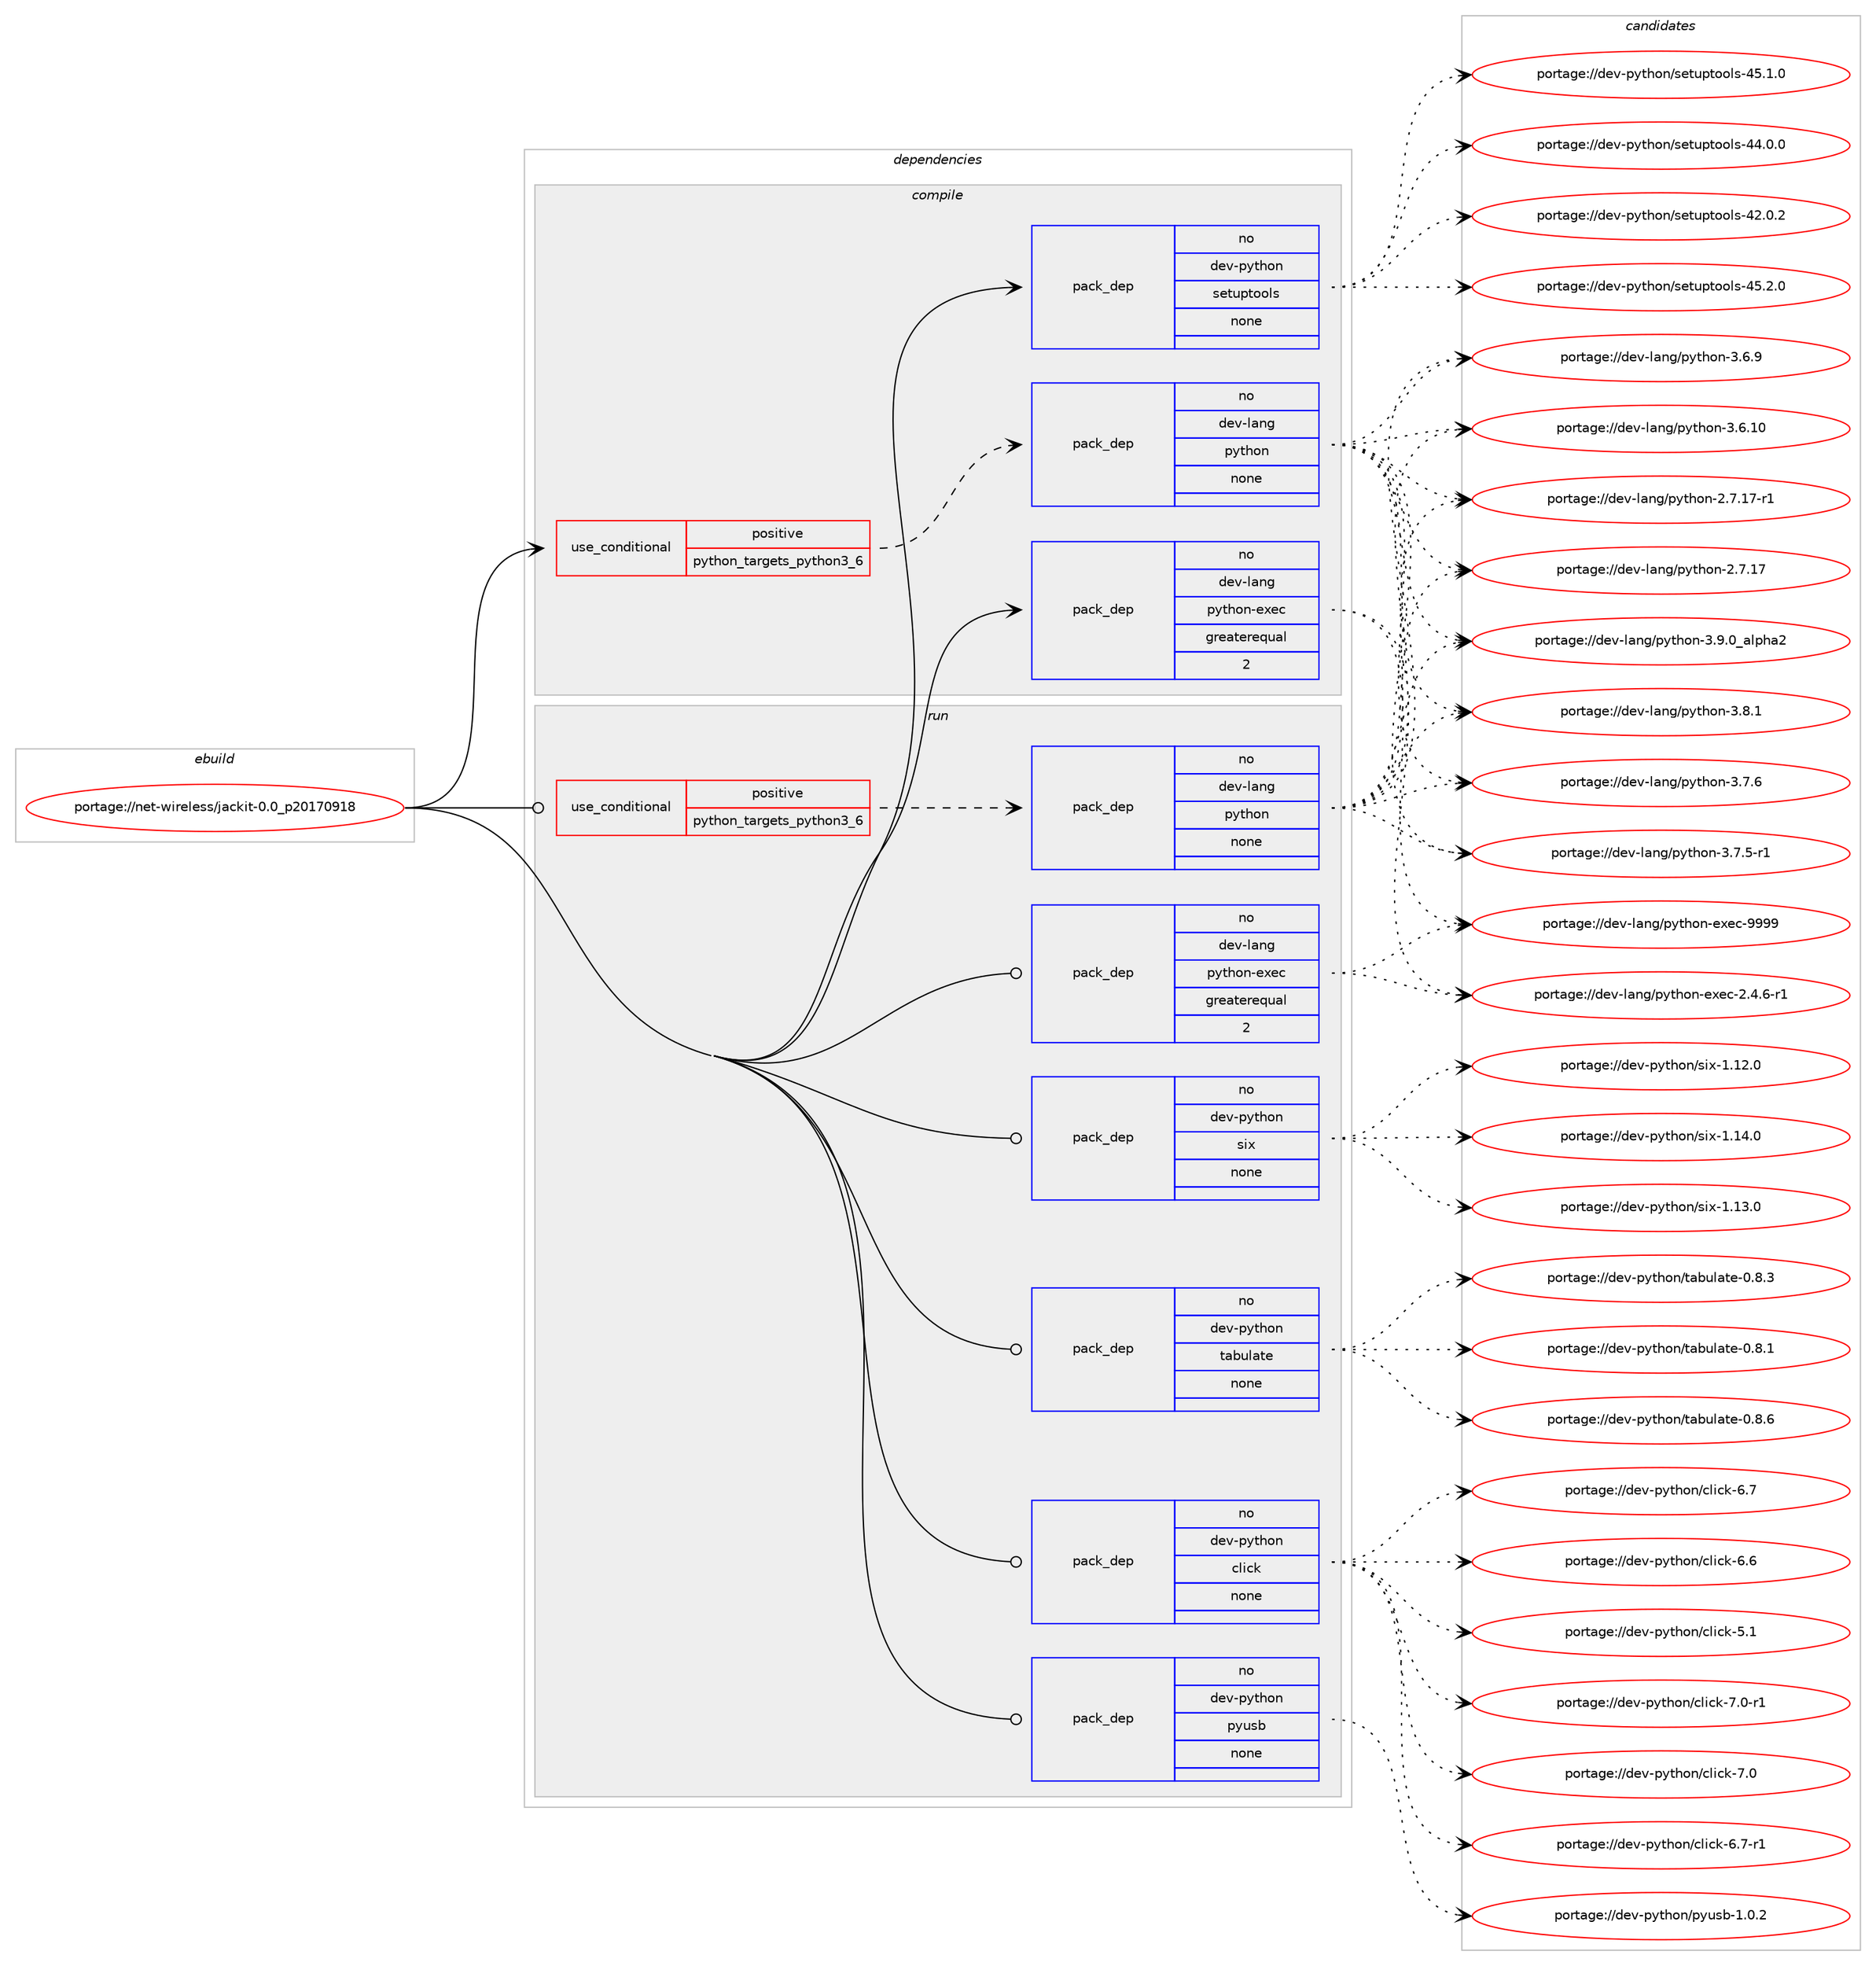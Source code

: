 digraph prolog {

# *************
# Graph options
# *************

newrank=true;
concentrate=true;
compound=true;
graph [rankdir=LR,fontname=Helvetica,fontsize=10,ranksep=1.5];#, ranksep=2.5, nodesep=0.2];
edge  [arrowhead=vee];
node  [fontname=Helvetica,fontsize=10];

# **********
# The ebuild
# **********

subgraph cluster_leftcol {
color=gray;
rank=same;
label=<<i>ebuild</i>>;
id [label="portage://net-wireless/jackit-0.0_p20170918", color=red, width=4, href="../net-wireless/jackit-0.0_p20170918.svg"];
}

# ****************
# The dependencies
# ****************

subgraph cluster_midcol {
color=gray;
label=<<i>dependencies</i>>;
subgraph cluster_compile {
fillcolor="#eeeeee";
style=filled;
label=<<i>compile</i>>;
subgraph cond21612 {
dependency110128 [label=<<TABLE BORDER="0" CELLBORDER="1" CELLSPACING="0" CELLPADDING="4"><TR><TD ROWSPAN="3" CELLPADDING="10">use_conditional</TD></TR><TR><TD>positive</TD></TR><TR><TD>python_targets_python3_6</TD></TR></TABLE>>, shape=none, color=red];
subgraph pack86704 {
dependency110129 [label=<<TABLE BORDER="0" CELLBORDER="1" CELLSPACING="0" CELLPADDING="4" WIDTH="220"><TR><TD ROWSPAN="6" CELLPADDING="30">pack_dep</TD></TR><TR><TD WIDTH="110">no</TD></TR><TR><TD>dev-lang</TD></TR><TR><TD>python</TD></TR><TR><TD>none</TD></TR><TR><TD></TD></TR></TABLE>>, shape=none, color=blue];
}
dependency110128:e -> dependency110129:w [weight=20,style="dashed",arrowhead="vee"];
}
id:e -> dependency110128:w [weight=20,style="solid",arrowhead="vee"];
subgraph pack86705 {
dependency110130 [label=<<TABLE BORDER="0" CELLBORDER="1" CELLSPACING="0" CELLPADDING="4" WIDTH="220"><TR><TD ROWSPAN="6" CELLPADDING="30">pack_dep</TD></TR><TR><TD WIDTH="110">no</TD></TR><TR><TD>dev-lang</TD></TR><TR><TD>python-exec</TD></TR><TR><TD>greaterequal</TD></TR><TR><TD>2</TD></TR></TABLE>>, shape=none, color=blue];
}
id:e -> dependency110130:w [weight=20,style="solid",arrowhead="vee"];
subgraph pack86706 {
dependency110131 [label=<<TABLE BORDER="0" CELLBORDER="1" CELLSPACING="0" CELLPADDING="4" WIDTH="220"><TR><TD ROWSPAN="6" CELLPADDING="30">pack_dep</TD></TR><TR><TD WIDTH="110">no</TD></TR><TR><TD>dev-python</TD></TR><TR><TD>setuptools</TD></TR><TR><TD>none</TD></TR><TR><TD></TD></TR></TABLE>>, shape=none, color=blue];
}
id:e -> dependency110131:w [weight=20,style="solid",arrowhead="vee"];
}
subgraph cluster_compileandrun {
fillcolor="#eeeeee";
style=filled;
label=<<i>compile and run</i>>;
}
subgraph cluster_run {
fillcolor="#eeeeee";
style=filled;
label=<<i>run</i>>;
subgraph cond21613 {
dependency110132 [label=<<TABLE BORDER="0" CELLBORDER="1" CELLSPACING="0" CELLPADDING="4"><TR><TD ROWSPAN="3" CELLPADDING="10">use_conditional</TD></TR><TR><TD>positive</TD></TR><TR><TD>python_targets_python3_6</TD></TR></TABLE>>, shape=none, color=red];
subgraph pack86707 {
dependency110133 [label=<<TABLE BORDER="0" CELLBORDER="1" CELLSPACING="0" CELLPADDING="4" WIDTH="220"><TR><TD ROWSPAN="6" CELLPADDING="30">pack_dep</TD></TR><TR><TD WIDTH="110">no</TD></TR><TR><TD>dev-lang</TD></TR><TR><TD>python</TD></TR><TR><TD>none</TD></TR><TR><TD></TD></TR></TABLE>>, shape=none, color=blue];
}
dependency110132:e -> dependency110133:w [weight=20,style="dashed",arrowhead="vee"];
}
id:e -> dependency110132:w [weight=20,style="solid",arrowhead="odot"];
subgraph pack86708 {
dependency110134 [label=<<TABLE BORDER="0" CELLBORDER="1" CELLSPACING="0" CELLPADDING="4" WIDTH="220"><TR><TD ROWSPAN="6" CELLPADDING="30">pack_dep</TD></TR><TR><TD WIDTH="110">no</TD></TR><TR><TD>dev-lang</TD></TR><TR><TD>python-exec</TD></TR><TR><TD>greaterequal</TD></TR><TR><TD>2</TD></TR></TABLE>>, shape=none, color=blue];
}
id:e -> dependency110134:w [weight=20,style="solid",arrowhead="odot"];
subgraph pack86709 {
dependency110135 [label=<<TABLE BORDER="0" CELLBORDER="1" CELLSPACING="0" CELLPADDING="4" WIDTH="220"><TR><TD ROWSPAN="6" CELLPADDING="30">pack_dep</TD></TR><TR><TD WIDTH="110">no</TD></TR><TR><TD>dev-python</TD></TR><TR><TD>click</TD></TR><TR><TD>none</TD></TR><TR><TD></TD></TR></TABLE>>, shape=none, color=blue];
}
id:e -> dependency110135:w [weight=20,style="solid",arrowhead="odot"];
subgraph pack86710 {
dependency110136 [label=<<TABLE BORDER="0" CELLBORDER="1" CELLSPACING="0" CELLPADDING="4" WIDTH="220"><TR><TD ROWSPAN="6" CELLPADDING="30">pack_dep</TD></TR><TR><TD WIDTH="110">no</TD></TR><TR><TD>dev-python</TD></TR><TR><TD>pyusb</TD></TR><TR><TD>none</TD></TR><TR><TD></TD></TR></TABLE>>, shape=none, color=blue];
}
id:e -> dependency110136:w [weight=20,style="solid",arrowhead="odot"];
subgraph pack86711 {
dependency110137 [label=<<TABLE BORDER="0" CELLBORDER="1" CELLSPACING="0" CELLPADDING="4" WIDTH="220"><TR><TD ROWSPAN="6" CELLPADDING="30">pack_dep</TD></TR><TR><TD WIDTH="110">no</TD></TR><TR><TD>dev-python</TD></TR><TR><TD>six</TD></TR><TR><TD>none</TD></TR><TR><TD></TD></TR></TABLE>>, shape=none, color=blue];
}
id:e -> dependency110137:w [weight=20,style="solid",arrowhead="odot"];
subgraph pack86712 {
dependency110138 [label=<<TABLE BORDER="0" CELLBORDER="1" CELLSPACING="0" CELLPADDING="4" WIDTH="220"><TR><TD ROWSPAN="6" CELLPADDING="30">pack_dep</TD></TR><TR><TD WIDTH="110">no</TD></TR><TR><TD>dev-python</TD></TR><TR><TD>tabulate</TD></TR><TR><TD>none</TD></TR><TR><TD></TD></TR></TABLE>>, shape=none, color=blue];
}
id:e -> dependency110138:w [weight=20,style="solid",arrowhead="odot"];
}
}

# **************
# The candidates
# **************

subgraph cluster_choices {
rank=same;
color=gray;
label=<<i>candidates</i>>;

subgraph choice86704 {
color=black;
nodesep=1;
choice10010111845108971101034711212111610411111045514657464895971081121049750 [label="portage://dev-lang/python-3.9.0_alpha2", color=red, width=4,href="../dev-lang/python-3.9.0_alpha2.svg"];
choice100101118451089711010347112121116104111110455146564649 [label="portage://dev-lang/python-3.8.1", color=red, width=4,href="../dev-lang/python-3.8.1.svg"];
choice100101118451089711010347112121116104111110455146554654 [label="portage://dev-lang/python-3.7.6", color=red, width=4,href="../dev-lang/python-3.7.6.svg"];
choice1001011184510897110103471121211161041111104551465546534511449 [label="portage://dev-lang/python-3.7.5-r1", color=red, width=4,href="../dev-lang/python-3.7.5-r1.svg"];
choice100101118451089711010347112121116104111110455146544657 [label="portage://dev-lang/python-3.6.9", color=red, width=4,href="../dev-lang/python-3.6.9.svg"];
choice10010111845108971101034711212111610411111045514654464948 [label="portage://dev-lang/python-3.6.10", color=red, width=4,href="../dev-lang/python-3.6.10.svg"];
choice100101118451089711010347112121116104111110455046554649554511449 [label="portage://dev-lang/python-2.7.17-r1", color=red, width=4,href="../dev-lang/python-2.7.17-r1.svg"];
choice10010111845108971101034711212111610411111045504655464955 [label="portage://dev-lang/python-2.7.17", color=red, width=4,href="../dev-lang/python-2.7.17.svg"];
dependency110129:e -> choice10010111845108971101034711212111610411111045514657464895971081121049750:w [style=dotted,weight="100"];
dependency110129:e -> choice100101118451089711010347112121116104111110455146564649:w [style=dotted,weight="100"];
dependency110129:e -> choice100101118451089711010347112121116104111110455146554654:w [style=dotted,weight="100"];
dependency110129:e -> choice1001011184510897110103471121211161041111104551465546534511449:w [style=dotted,weight="100"];
dependency110129:e -> choice100101118451089711010347112121116104111110455146544657:w [style=dotted,weight="100"];
dependency110129:e -> choice10010111845108971101034711212111610411111045514654464948:w [style=dotted,weight="100"];
dependency110129:e -> choice100101118451089711010347112121116104111110455046554649554511449:w [style=dotted,weight="100"];
dependency110129:e -> choice10010111845108971101034711212111610411111045504655464955:w [style=dotted,weight="100"];
}
subgraph choice86705 {
color=black;
nodesep=1;
choice10010111845108971101034711212111610411111045101120101994557575757 [label="portage://dev-lang/python-exec-9999", color=red, width=4,href="../dev-lang/python-exec-9999.svg"];
choice10010111845108971101034711212111610411111045101120101994550465246544511449 [label="portage://dev-lang/python-exec-2.4.6-r1", color=red, width=4,href="../dev-lang/python-exec-2.4.6-r1.svg"];
dependency110130:e -> choice10010111845108971101034711212111610411111045101120101994557575757:w [style=dotted,weight="100"];
dependency110130:e -> choice10010111845108971101034711212111610411111045101120101994550465246544511449:w [style=dotted,weight="100"];
}
subgraph choice86706 {
color=black;
nodesep=1;
choice100101118451121211161041111104711510111611711211611111110811545525346504648 [label="portage://dev-python/setuptools-45.2.0", color=red, width=4,href="../dev-python/setuptools-45.2.0.svg"];
choice100101118451121211161041111104711510111611711211611111110811545525346494648 [label="portage://dev-python/setuptools-45.1.0", color=red, width=4,href="../dev-python/setuptools-45.1.0.svg"];
choice100101118451121211161041111104711510111611711211611111110811545525246484648 [label="portage://dev-python/setuptools-44.0.0", color=red, width=4,href="../dev-python/setuptools-44.0.0.svg"];
choice100101118451121211161041111104711510111611711211611111110811545525046484650 [label="portage://dev-python/setuptools-42.0.2", color=red, width=4,href="../dev-python/setuptools-42.0.2.svg"];
dependency110131:e -> choice100101118451121211161041111104711510111611711211611111110811545525346504648:w [style=dotted,weight="100"];
dependency110131:e -> choice100101118451121211161041111104711510111611711211611111110811545525346494648:w [style=dotted,weight="100"];
dependency110131:e -> choice100101118451121211161041111104711510111611711211611111110811545525246484648:w [style=dotted,weight="100"];
dependency110131:e -> choice100101118451121211161041111104711510111611711211611111110811545525046484650:w [style=dotted,weight="100"];
}
subgraph choice86707 {
color=black;
nodesep=1;
choice10010111845108971101034711212111610411111045514657464895971081121049750 [label="portage://dev-lang/python-3.9.0_alpha2", color=red, width=4,href="../dev-lang/python-3.9.0_alpha2.svg"];
choice100101118451089711010347112121116104111110455146564649 [label="portage://dev-lang/python-3.8.1", color=red, width=4,href="../dev-lang/python-3.8.1.svg"];
choice100101118451089711010347112121116104111110455146554654 [label="portage://dev-lang/python-3.7.6", color=red, width=4,href="../dev-lang/python-3.7.6.svg"];
choice1001011184510897110103471121211161041111104551465546534511449 [label="portage://dev-lang/python-3.7.5-r1", color=red, width=4,href="../dev-lang/python-3.7.5-r1.svg"];
choice100101118451089711010347112121116104111110455146544657 [label="portage://dev-lang/python-3.6.9", color=red, width=4,href="../dev-lang/python-3.6.9.svg"];
choice10010111845108971101034711212111610411111045514654464948 [label="portage://dev-lang/python-3.6.10", color=red, width=4,href="../dev-lang/python-3.6.10.svg"];
choice100101118451089711010347112121116104111110455046554649554511449 [label="portage://dev-lang/python-2.7.17-r1", color=red, width=4,href="../dev-lang/python-2.7.17-r1.svg"];
choice10010111845108971101034711212111610411111045504655464955 [label="portage://dev-lang/python-2.7.17", color=red, width=4,href="../dev-lang/python-2.7.17.svg"];
dependency110133:e -> choice10010111845108971101034711212111610411111045514657464895971081121049750:w [style=dotted,weight="100"];
dependency110133:e -> choice100101118451089711010347112121116104111110455146564649:w [style=dotted,weight="100"];
dependency110133:e -> choice100101118451089711010347112121116104111110455146554654:w [style=dotted,weight="100"];
dependency110133:e -> choice1001011184510897110103471121211161041111104551465546534511449:w [style=dotted,weight="100"];
dependency110133:e -> choice100101118451089711010347112121116104111110455146544657:w [style=dotted,weight="100"];
dependency110133:e -> choice10010111845108971101034711212111610411111045514654464948:w [style=dotted,weight="100"];
dependency110133:e -> choice100101118451089711010347112121116104111110455046554649554511449:w [style=dotted,weight="100"];
dependency110133:e -> choice10010111845108971101034711212111610411111045504655464955:w [style=dotted,weight="100"];
}
subgraph choice86708 {
color=black;
nodesep=1;
choice10010111845108971101034711212111610411111045101120101994557575757 [label="portage://dev-lang/python-exec-9999", color=red, width=4,href="../dev-lang/python-exec-9999.svg"];
choice10010111845108971101034711212111610411111045101120101994550465246544511449 [label="portage://dev-lang/python-exec-2.4.6-r1", color=red, width=4,href="../dev-lang/python-exec-2.4.6-r1.svg"];
dependency110134:e -> choice10010111845108971101034711212111610411111045101120101994557575757:w [style=dotted,weight="100"];
dependency110134:e -> choice10010111845108971101034711212111610411111045101120101994550465246544511449:w [style=dotted,weight="100"];
}
subgraph choice86709 {
color=black;
nodesep=1;
choice10010111845112121116104111110479910810599107455546484511449 [label="portage://dev-python/click-7.0-r1", color=red, width=4,href="../dev-python/click-7.0-r1.svg"];
choice1001011184511212111610411111047991081059910745554648 [label="portage://dev-python/click-7.0", color=red, width=4,href="../dev-python/click-7.0.svg"];
choice10010111845112121116104111110479910810599107455446554511449 [label="portage://dev-python/click-6.7-r1", color=red, width=4,href="../dev-python/click-6.7-r1.svg"];
choice1001011184511212111610411111047991081059910745544655 [label="portage://dev-python/click-6.7", color=red, width=4,href="../dev-python/click-6.7.svg"];
choice1001011184511212111610411111047991081059910745544654 [label="portage://dev-python/click-6.6", color=red, width=4,href="../dev-python/click-6.6.svg"];
choice1001011184511212111610411111047991081059910745534649 [label="portage://dev-python/click-5.1", color=red, width=4,href="../dev-python/click-5.1.svg"];
dependency110135:e -> choice10010111845112121116104111110479910810599107455546484511449:w [style=dotted,weight="100"];
dependency110135:e -> choice1001011184511212111610411111047991081059910745554648:w [style=dotted,weight="100"];
dependency110135:e -> choice10010111845112121116104111110479910810599107455446554511449:w [style=dotted,weight="100"];
dependency110135:e -> choice1001011184511212111610411111047991081059910745544655:w [style=dotted,weight="100"];
dependency110135:e -> choice1001011184511212111610411111047991081059910745544654:w [style=dotted,weight="100"];
dependency110135:e -> choice1001011184511212111610411111047991081059910745534649:w [style=dotted,weight="100"];
}
subgraph choice86710 {
color=black;
nodesep=1;
choice100101118451121211161041111104711212111711598454946484650 [label="portage://dev-python/pyusb-1.0.2", color=red, width=4,href="../dev-python/pyusb-1.0.2.svg"];
dependency110136:e -> choice100101118451121211161041111104711212111711598454946484650:w [style=dotted,weight="100"];
}
subgraph choice86711 {
color=black;
nodesep=1;
choice100101118451121211161041111104711510512045494649524648 [label="portage://dev-python/six-1.14.0", color=red, width=4,href="../dev-python/six-1.14.0.svg"];
choice100101118451121211161041111104711510512045494649514648 [label="portage://dev-python/six-1.13.0", color=red, width=4,href="../dev-python/six-1.13.0.svg"];
choice100101118451121211161041111104711510512045494649504648 [label="portage://dev-python/six-1.12.0", color=red, width=4,href="../dev-python/six-1.12.0.svg"];
dependency110137:e -> choice100101118451121211161041111104711510512045494649524648:w [style=dotted,weight="100"];
dependency110137:e -> choice100101118451121211161041111104711510512045494649514648:w [style=dotted,weight="100"];
dependency110137:e -> choice100101118451121211161041111104711510512045494649504648:w [style=dotted,weight="100"];
}
subgraph choice86712 {
color=black;
nodesep=1;
choice1001011184511212111610411111047116979811710897116101454846564654 [label="portage://dev-python/tabulate-0.8.6", color=red, width=4,href="../dev-python/tabulate-0.8.6.svg"];
choice1001011184511212111610411111047116979811710897116101454846564651 [label="portage://dev-python/tabulate-0.8.3", color=red, width=4,href="../dev-python/tabulate-0.8.3.svg"];
choice1001011184511212111610411111047116979811710897116101454846564649 [label="portage://dev-python/tabulate-0.8.1", color=red, width=4,href="../dev-python/tabulate-0.8.1.svg"];
dependency110138:e -> choice1001011184511212111610411111047116979811710897116101454846564654:w [style=dotted,weight="100"];
dependency110138:e -> choice1001011184511212111610411111047116979811710897116101454846564651:w [style=dotted,weight="100"];
dependency110138:e -> choice1001011184511212111610411111047116979811710897116101454846564649:w [style=dotted,weight="100"];
}
}

}
